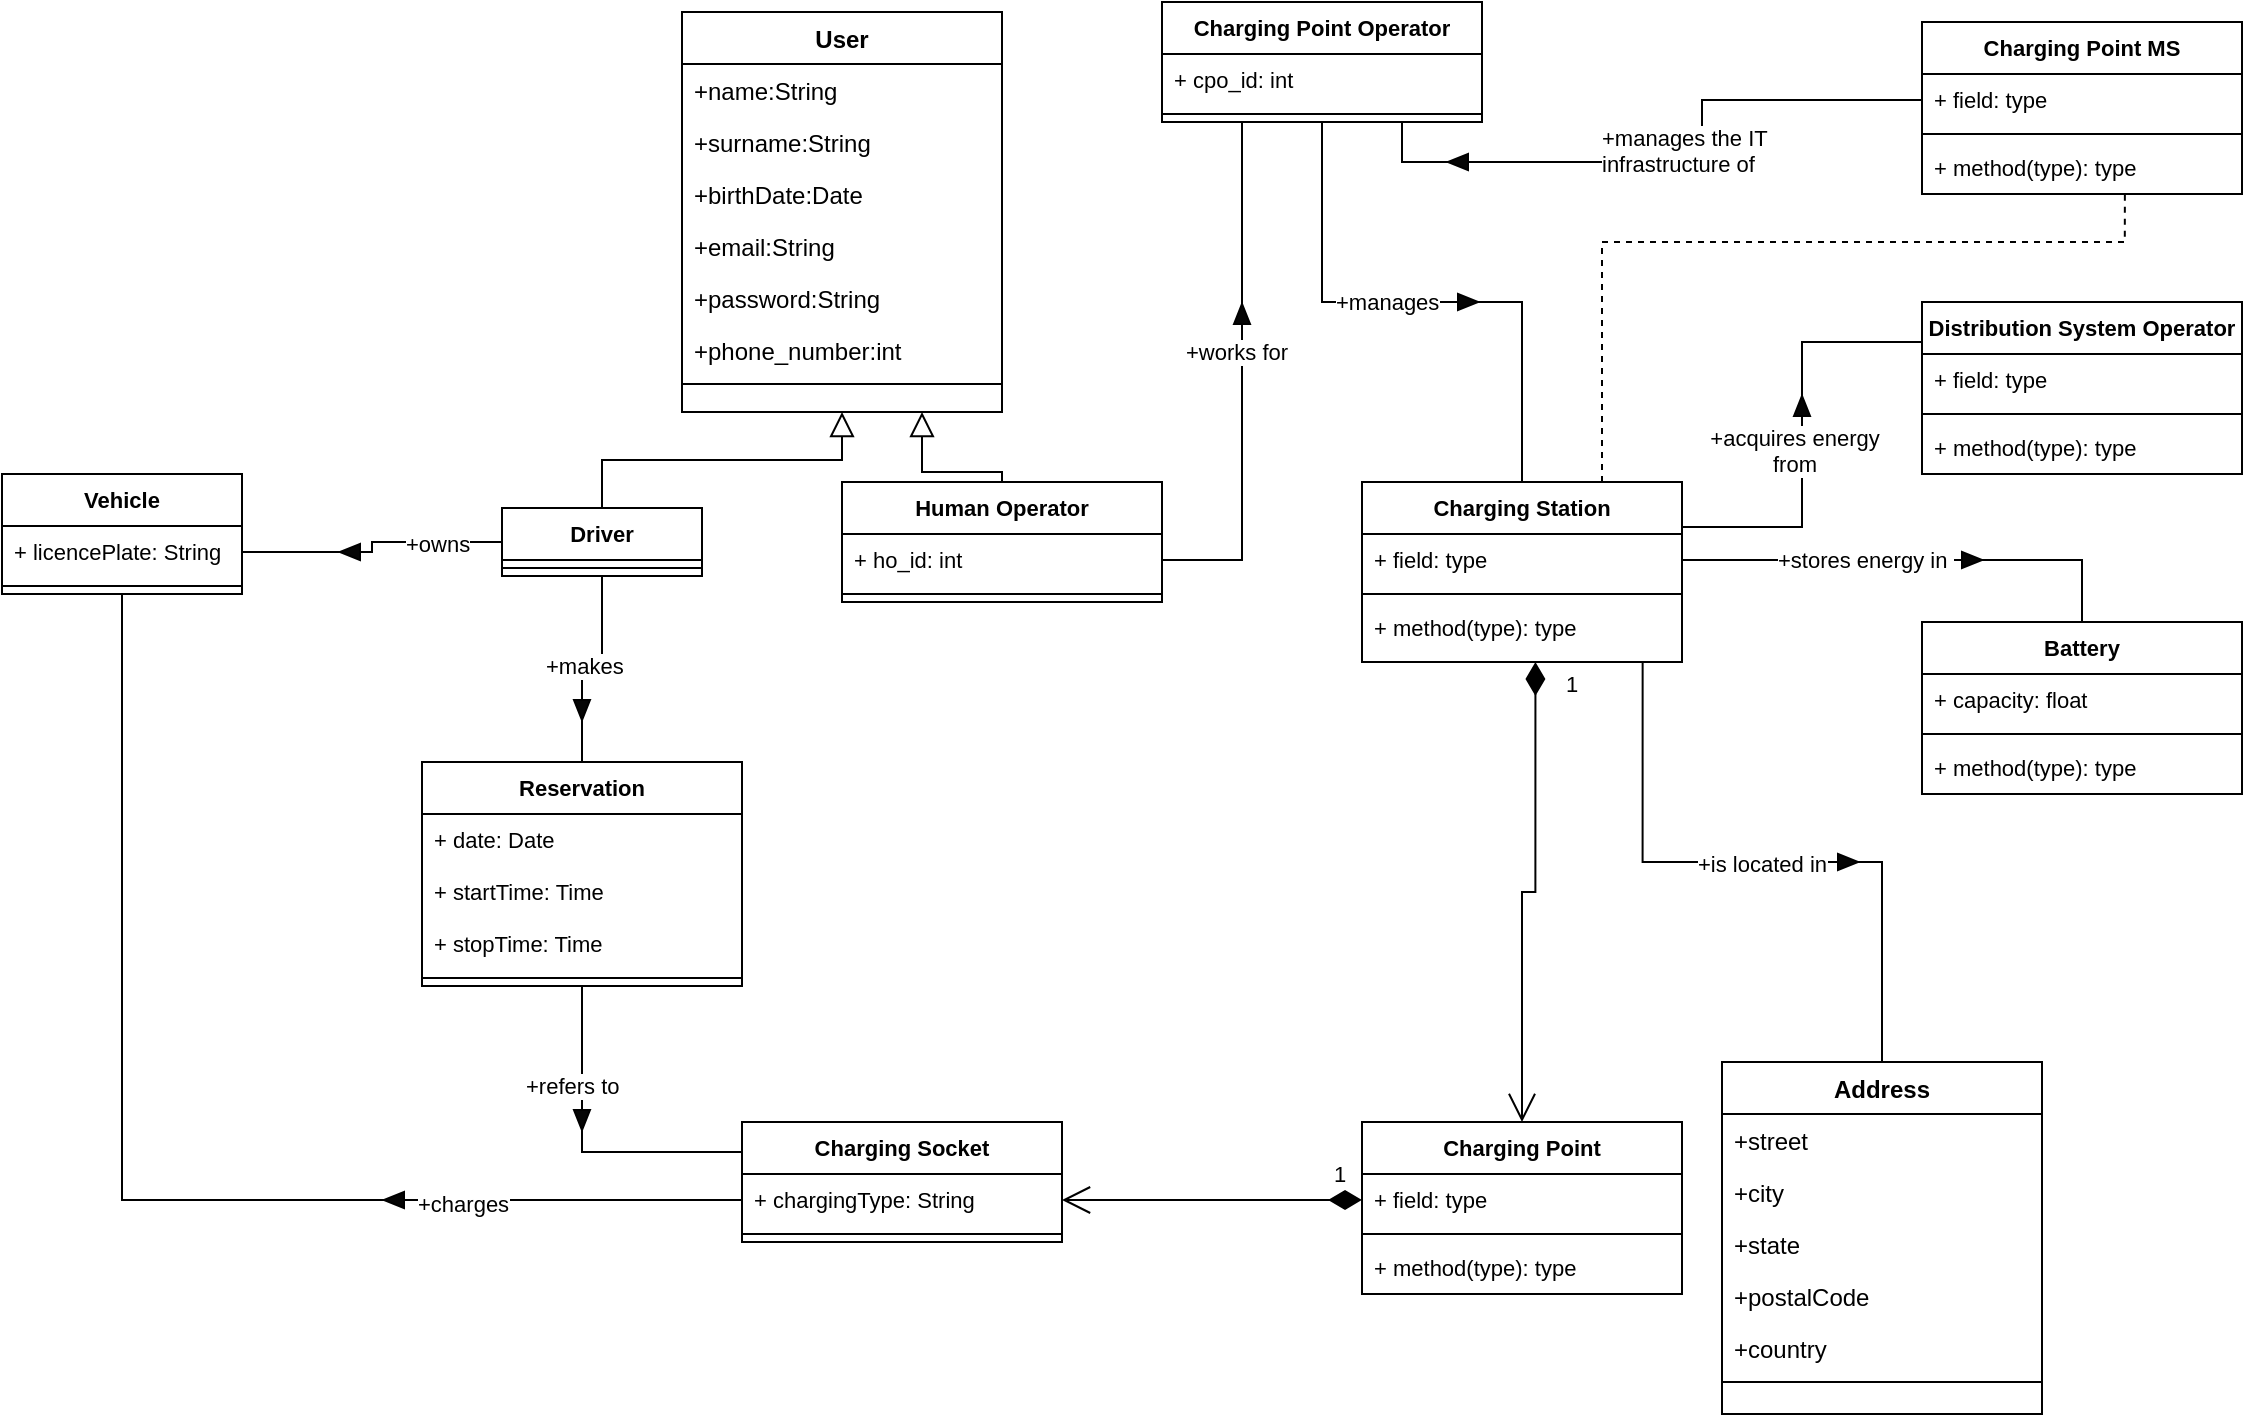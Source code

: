 <mxfile version="20.3.0" type="device"><diagram id="C5RBs43oDa-KdzZeNtuy" name="Page-1"><mxGraphModel dx="1219" dy="754" grid="1" gridSize="10" guides="1" tooltips="1" connect="1" arrows="1" fold="1" page="1" pageScale="1" pageWidth="1169" pageHeight="827" math="0" shadow="0"><root><mxCell id="WIyWlLk6GJQsqaUBKTNV-0"/><mxCell id="WIyWlLk6GJQsqaUBKTNV-1" parent="WIyWlLk6GJQsqaUBKTNV-0"/><mxCell id="-gSUmld8RynVR9rompUt-18" value="1" style="endArrow=open;html=1;endSize=12;startArrow=diamondThin;startSize=14;startFill=1;edgeStyle=orthogonalEdgeStyle;align=left;verticalAlign=bottom;rounded=0;entryX=1;entryY=0.5;entryDx=0;entryDy=0;exitX=0;exitY=0.5;exitDx=0;exitDy=0;" edge="1" parent="WIyWlLk6GJQsqaUBKTNV-1" source="gP7wIppbGPslYywjum40-162" target="gP7wIppbGPslYywjum40-129"><mxGeometry x="-0.787" y="-4" relative="1" as="geometry"><mxPoint x="750" y="540" as="sourcePoint"/><mxPoint x="710" y="620" as="targetPoint"/><mxPoint as="offset"/></mxGeometry></mxCell><mxCell id="zkfFHV4jXpPFQw0GAbJ--0" value="User" style="swimlane;fontStyle=1;align=center;verticalAlign=top;childLayout=stackLayout;horizontal=1;startSize=26;horizontalStack=0;resizeParent=1;resizeLast=0;collapsible=1;marginBottom=0;rounded=0;shadow=0;strokeWidth=1;" parent="WIyWlLk6GJQsqaUBKTNV-1" vertex="1"><mxGeometry x="360" y="85" width="160" height="200" as="geometry"><mxRectangle x="230" y="140" width="160" height="26" as="alternateBounds"/></mxGeometry></mxCell><mxCell id="zkfFHV4jXpPFQw0GAbJ--1" value="+name:String" style="text;align=left;verticalAlign=top;spacingLeft=4;spacingRight=4;overflow=hidden;rotatable=0;points=[[0,0.5],[1,0.5]];portConstraint=eastwest;" parent="zkfFHV4jXpPFQw0GAbJ--0" vertex="1"><mxGeometry y="26" width="160" height="26" as="geometry"/></mxCell><mxCell id="zkfFHV4jXpPFQw0GAbJ--2" value="+surname:String" style="text;align=left;verticalAlign=top;spacingLeft=4;spacingRight=4;overflow=hidden;rotatable=0;points=[[0,0.5],[1,0.5]];portConstraint=eastwest;rounded=0;shadow=0;html=0;" parent="zkfFHV4jXpPFQw0GAbJ--0" vertex="1"><mxGeometry y="52" width="160" height="26" as="geometry"/></mxCell><mxCell id="gP7wIppbGPslYywjum40-3" value="+birthDate:Date" style="text;align=left;verticalAlign=top;spacingLeft=4;spacingRight=4;overflow=hidden;rotatable=0;points=[[0,0.5],[1,0.5]];portConstraint=eastwest;rounded=0;shadow=0;html=0;" parent="zkfFHV4jXpPFQw0GAbJ--0" vertex="1"><mxGeometry y="78" width="160" height="26" as="geometry"/></mxCell><mxCell id="gP7wIppbGPslYywjum40-1" value="+email:String" style="text;align=left;verticalAlign=top;spacingLeft=4;spacingRight=4;overflow=hidden;rotatable=0;points=[[0,0.5],[1,0.5]];portConstraint=eastwest;rounded=0;shadow=0;html=0;" parent="zkfFHV4jXpPFQw0GAbJ--0" vertex="1"><mxGeometry y="104" width="160" height="26" as="geometry"/></mxCell><mxCell id="gP7wIppbGPslYywjum40-4" value="+password:String" style="text;align=left;verticalAlign=top;spacingLeft=4;spacingRight=4;overflow=hidden;rotatable=0;points=[[0,0.5],[1,0.5]];portConstraint=eastwest;rounded=0;shadow=0;html=0;" parent="zkfFHV4jXpPFQw0GAbJ--0" vertex="1"><mxGeometry y="130" width="160" height="26" as="geometry"/></mxCell><mxCell id="gP7wIppbGPslYywjum40-2" value="+phone_number:int" style="text;align=left;verticalAlign=top;spacingLeft=4;spacingRight=4;overflow=hidden;rotatable=0;points=[[0,0.5],[1,0.5]];portConstraint=eastwest;rounded=0;shadow=0;html=0;" parent="zkfFHV4jXpPFQw0GAbJ--0" vertex="1"><mxGeometry y="156" width="160" height="26" as="geometry"/></mxCell><mxCell id="zkfFHV4jXpPFQw0GAbJ--4" value="" style="line;html=1;strokeWidth=1;align=left;verticalAlign=middle;spacingTop=-1;spacingLeft=3;spacingRight=3;rotatable=0;labelPosition=right;points=[];portConstraint=eastwest;" parent="zkfFHV4jXpPFQw0GAbJ--0" vertex="1"><mxGeometry y="182" width="160" height="8" as="geometry"/></mxCell><mxCell id="gP7wIppbGPslYywjum40-139" style="edgeStyle=orthogonalEdgeStyle;shape=connector;rounded=0;orthogonalLoop=1;jettySize=auto;html=1;exitX=0.5;exitY=1;exitDx=0;exitDy=0;entryX=0.5;entryY=0;entryDx=0;entryDy=0;labelBackgroundColor=default;strokeColor=default;fontFamily=Helvetica;fontSize=11;fontColor=default;endArrow=none;endFill=0;" parent="WIyWlLk6GJQsqaUBKTNV-1" source="gP7wIppbGPslYywjum40-149" target="gP7wIppbGPslYywjum40-133" edge="1"><mxGeometry relative="1" as="geometry"><mxPoint x="340" y="375.0" as="sourcePoint"/></mxGeometry></mxCell><mxCell id="zkfFHV4jXpPFQw0GAbJ--12" value="" style="endArrow=block;endSize=10;endFill=0;shadow=0;strokeWidth=1;rounded=0;edgeStyle=elbowEdgeStyle;elbow=vertical;exitX=0.5;exitY=0;exitDx=0;exitDy=0;" parent="WIyWlLk6GJQsqaUBKTNV-1" source="gP7wIppbGPslYywjum40-149" target="zkfFHV4jXpPFQw0GAbJ--0" edge="1"><mxGeometry width="160" relative="1" as="geometry"><mxPoint x="340" y="325.0" as="sourcePoint"/><mxPoint x="340" y="168" as="targetPoint"/></mxGeometry></mxCell><mxCell id="zkfFHV4jXpPFQw0GAbJ--16" value="" style="endArrow=block;endSize=10;endFill=0;shadow=0;strokeWidth=1;rounded=0;edgeStyle=elbowEdgeStyle;elbow=vertical;exitX=0.5;exitY=0;exitDx=0;exitDy=0;" parent="WIyWlLk6GJQsqaUBKTNV-1" source="gP7wIppbGPslYywjum40-153" target="zkfFHV4jXpPFQw0GAbJ--0" edge="1"><mxGeometry width="160" relative="1" as="geometry"><mxPoint x="520" y="325.0" as="sourcePoint"/><mxPoint x="450" y="236" as="targetPoint"/><Array as="points"><mxPoint x="480" y="315"/><mxPoint x="480" y="285"/></Array></mxGeometry></mxCell><mxCell id="lK4Z87j9mmTDjbGB5mlA-12" style="edgeStyle=orthogonalEdgeStyle;shape=connector;rounded=0;orthogonalLoop=1;jettySize=auto;html=1;exitX=0.5;exitY=0;exitDx=0;exitDy=0;entryX=0.877;entryY=0.993;entryDx=0;entryDy=0;entryPerimeter=0;labelBackgroundColor=default;strokeColor=default;fontFamily=Helvetica;fontSize=11;fontColor=default;endArrow=none;" parent="WIyWlLk6GJQsqaUBKTNV-1" source="gP7wIppbGPslYywjum40-32" target="gP7wIppbGPslYywjum40-187" edge="1"><mxGeometry relative="1" as="geometry"/></mxCell><mxCell id="gP7wIppbGPslYywjum40-32" value="Address" style="swimlane;fontStyle=1;align=center;verticalAlign=top;childLayout=stackLayout;horizontal=1;startSize=26;horizontalStack=0;resizeParent=1;resizeLast=0;collapsible=1;marginBottom=0;rounded=0;shadow=0;strokeWidth=1;" parent="WIyWlLk6GJQsqaUBKTNV-1" vertex="1"><mxGeometry x="880" y="610" width="160" height="176" as="geometry"><mxRectangle x="550" y="140" width="160" height="26" as="alternateBounds"/></mxGeometry></mxCell><mxCell id="gP7wIppbGPslYywjum40-33" value="+street" style="text;align=left;verticalAlign=top;spacingLeft=4;spacingRight=4;overflow=hidden;rotatable=0;points=[[0,0.5],[1,0.5]];portConstraint=eastwest;" parent="gP7wIppbGPslYywjum40-32" vertex="1"><mxGeometry y="26" width="160" height="26" as="geometry"/></mxCell><mxCell id="gP7wIppbGPslYywjum40-34" value="+city" style="text;align=left;verticalAlign=top;spacingLeft=4;spacingRight=4;overflow=hidden;rotatable=0;points=[[0,0.5],[1,0.5]];portConstraint=eastwest;rounded=0;shadow=0;html=0;" parent="gP7wIppbGPslYywjum40-32" vertex="1"><mxGeometry y="52" width="160" height="26" as="geometry"/></mxCell><mxCell id="gP7wIppbGPslYywjum40-35" value="+state" style="text;align=left;verticalAlign=top;spacingLeft=4;spacingRight=4;overflow=hidden;rotatable=0;points=[[0,0.5],[1,0.5]];portConstraint=eastwest;rounded=0;shadow=0;html=0;" parent="gP7wIppbGPslYywjum40-32" vertex="1"><mxGeometry y="78" width="160" height="26" as="geometry"/></mxCell><mxCell id="gP7wIppbGPslYywjum40-36" value="+postalCode" style="text;align=left;verticalAlign=top;spacingLeft=4;spacingRight=4;overflow=hidden;rotatable=0;points=[[0,0.5],[1,0.5]];portConstraint=eastwest;rounded=0;shadow=0;html=0;" parent="gP7wIppbGPslYywjum40-32" vertex="1"><mxGeometry y="104" width="160" height="26" as="geometry"/></mxCell><mxCell id="gP7wIppbGPslYywjum40-37" value="+country" style="text;align=left;verticalAlign=top;spacingLeft=4;spacingRight=4;overflow=hidden;rotatable=0;points=[[0,0.5],[1,0.5]];portConstraint=eastwest;rounded=0;shadow=0;html=0;" parent="gP7wIppbGPslYywjum40-32" vertex="1"><mxGeometry y="130" width="160" height="26" as="geometry"/></mxCell><mxCell id="gP7wIppbGPslYywjum40-38" value="" style="line;html=1;strokeWidth=1;align=left;verticalAlign=middle;spacingTop=-1;spacingLeft=3;spacingRight=3;rotatable=0;labelPosition=right;points=[];portConstraint=eastwest;" parent="gP7wIppbGPslYywjum40-32" vertex="1"><mxGeometry y="156" width="160" height="8" as="geometry"/></mxCell><mxCell id="gP7wIppbGPslYywjum40-83" style="edgeStyle=orthogonalEdgeStyle;shape=connector;rounded=0;orthogonalLoop=1;jettySize=auto;html=1;exitX=0;exitY=0.5;exitDx=0;exitDy=0;entryX=0.5;entryY=1;entryDx=0;entryDy=0;labelBackgroundColor=default;strokeColor=default;fontFamily=Helvetica;fontSize=11;fontColor=default;endArrow=none;endFill=0;" parent="WIyWlLk6GJQsqaUBKTNV-1" source="gP7wIppbGPslYywjum40-129" target="gP7wIppbGPslYywjum40-157" edge="1"><mxGeometry relative="1" as="geometry"><mxPoint x="230" y="679" as="sourcePoint"/><mxPoint x="65" y="375" as="targetPoint"/></mxGeometry></mxCell><mxCell id="gP7wIppbGPslYywjum40-80" style="edgeStyle=orthogonalEdgeStyle;rounded=0;orthogonalLoop=1;jettySize=auto;html=1;exitX=1;exitY=0.5;exitDx=0;exitDy=0;entryX=0;entryY=0.5;entryDx=0;entryDy=0;endArrow=none;endFill=0;" parent="WIyWlLk6GJQsqaUBKTNV-1" source="gP7wIppbGPslYywjum40-158" target="gP7wIppbGPslYywjum40-149" edge="1"><mxGeometry relative="1" as="geometry"><mxPoint x="120" y="350" as="sourcePoint"/><mxPoint x="260" y="350.0" as="targetPoint"/></mxGeometry></mxCell><mxCell id="gP7wIppbGPslYywjum40-117" style="edgeStyle=orthogonalEdgeStyle;shape=connector;rounded=0;orthogonalLoop=1;jettySize=auto;html=1;exitX=0.75;exitY=1;exitDx=0;exitDy=0;labelBackgroundColor=default;strokeColor=default;fontFamily=Helvetica;fontSize=11;fontColor=default;endArrow=none;endFill=0;entryX=0;entryY=0.5;entryDx=0;entryDy=0;" parent="WIyWlLk6GJQsqaUBKTNV-1" source="lK4Z87j9mmTDjbGB5mlA-6" target="gP7wIppbGPslYywjum40-172" edge="1"><mxGeometry relative="1" as="geometry"><mxPoint x="600" y="364" as="sourcePoint"/><mxPoint x="730" y="190" as="targetPoint"/></mxGeometry></mxCell><mxCell id="gP7wIppbGPslYywjum40-128" value="Charging Socket" style="swimlane;fontStyle=1;align=center;verticalAlign=top;childLayout=stackLayout;horizontal=1;startSize=26;horizontalStack=0;resizeParent=1;resizeParentMax=0;resizeLast=0;collapsible=1;marginBottom=0;fontFamily=Helvetica;fontSize=11;fontColor=default;" parent="WIyWlLk6GJQsqaUBKTNV-1" vertex="1"><mxGeometry x="390" y="640" width="160" height="60" as="geometry"/></mxCell><mxCell id="gP7wIppbGPslYywjum40-129" value="+ chargingType: String" style="text;strokeColor=none;fillColor=none;align=left;verticalAlign=top;spacingLeft=4;spacingRight=4;overflow=hidden;rotatable=0;points=[[0,0.5],[1,0.5]];portConstraint=eastwest;fontFamily=Helvetica;fontSize=11;fontColor=default;" parent="gP7wIppbGPslYywjum40-128" vertex="1"><mxGeometry y="26" width="160" height="26" as="geometry"/></mxCell><mxCell id="gP7wIppbGPslYywjum40-130" value="" style="line;strokeWidth=1;fillColor=none;align=left;verticalAlign=middle;spacingTop=-1;spacingLeft=3;spacingRight=3;rotatable=0;labelPosition=right;points=[];portConstraint=eastwest;strokeColor=inherit;fontFamily=Helvetica;fontSize=11;fontColor=default;" parent="gP7wIppbGPslYywjum40-128" vertex="1"><mxGeometry y="52" width="160" height="8" as="geometry"/></mxCell><mxCell id="gP7wIppbGPslYywjum40-141" style="edgeStyle=orthogonalEdgeStyle;shape=connector;rounded=0;orthogonalLoop=1;jettySize=auto;html=1;exitX=0.5;exitY=1;exitDx=0;exitDy=0;entryX=0;entryY=0.25;entryDx=0;entryDy=0;labelBackgroundColor=default;strokeColor=default;fontFamily=Helvetica;fontSize=11;fontColor=default;endArrow=none;endFill=0;" parent="WIyWlLk6GJQsqaUBKTNV-1" source="gP7wIppbGPslYywjum40-133" target="gP7wIppbGPslYywjum40-128" edge="1"><mxGeometry relative="1" as="geometry"/></mxCell><mxCell id="gP7wIppbGPslYywjum40-133" value="Reservation" style="swimlane;fontStyle=1;align=center;verticalAlign=top;childLayout=stackLayout;horizontal=1;startSize=26;horizontalStack=0;resizeParent=1;resizeParentMax=0;resizeLast=0;collapsible=1;marginBottom=0;fontFamily=Helvetica;fontSize=11;fontColor=default;" parent="WIyWlLk6GJQsqaUBKTNV-1" vertex="1"><mxGeometry x="230" y="460" width="160" height="112" as="geometry"/></mxCell><mxCell id="gP7wIppbGPslYywjum40-134" value="+ date: Date&#10;" style="text;strokeColor=none;fillColor=none;align=left;verticalAlign=top;spacingLeft=4;spacingRight=4;overflow=hidden;rotatable=0;points=[[0,0.5],[1,0.5]];portConstraint=eastwest;fontFamily=Helvetica;fontSize=11;fontColor=default;" parent="gP7wIppbGPslYywjum40-133" vertex="1"><mxGeometry y="26" width="160" height="26" as="geometry"/></mxCell><mxCell id="gP7wIppbGPslYywjum40-137" value="+ startTime: Time&#10;" style="text;strokeColor=none;fillColor=none;align=left;verticalAlign=top;spacingLeft=4;spacingRight=4;overflow=hidden;rotatable=0;points=[[0,0.5],[1,0.5]];portConstraint=eastwest;fontFamily=Helvetica;fontSize=11;fontColor=default;" parent="gP7wIppbGPslYywjum40-133" vertex="1"><mxGeometry y="52" width="160" height="26" as="geometry"/></mxCell><mxCell id="gP7wIppbGPslYywjum40-138" value="+ stopTime: Time&#10;" style="text;strokeColor=none;fillColor=none;align=left;verticalAlign=top;spacingLeft=4;spacingRight=4;overflow=hidden;rotatable=0;points=[[0,0.5],[1,0.5]];portConstraint=eastwest;fontFamily=Helvetica;fontSize=11;fontColor=default;" parent="gP7wIppbGPslYywjum40-133" vertex="1"><mxGeometry y="78" width="160" height="26" as="geometry"/></mxCell><mxCell id="gP7wIppbGPslYywjum40-135" value="" style="line;strokeWidth=1;fillColor=none;align=left;verticalAlign=middle;spacingTop=-1;spacingLeft=3;spacingRight=3;rotatable=0;labelPosition=right;points=[];portConstraint=eastwest;strokeColor=inherit;fontFamily=Helvetica;fontSize=11;fontColor=default;" parent="gP7wIppbGPslYywjum40-133" vertex="1"><mxGeometry y="104" width="160" height="8" as="geometry"/></mxCell><mxCell id="gP7wIppbGPslYywjum40-140" value="+makes" style="edgeLabel;resizable=0;html=1;align=left;verticalAlign=bottom;" parent="WIyWlLk6GJQsqaUBKTNV-1" connectable="0" vertex="1"><mxGeometry x="290" y="420.0" as="geometry"/></mxCell><mxCell id="gP7wIppbGPslYywjum40-149" value="Driver" style="swimlane;fontStyle=1;align=center;verticalAlign=top;childLayout=stackLayout;horizontal=1;startSize=26;horizontalStack=0;resizeParent=1;resizeParentMax=0;resizeLast=0;collapsible=1;marginBottom=0;fontFamily=Helvetica;fontSize=11;fontColor=default;" parent="WIyWlLk6GJQsqaUBKTNV-1" vertex="1"><mxGeometry x="270" y="333" width="100" height="34" as="geometry"/></mxCell><mxCell id="gP7wIppbGPslYywjum40-151" value="" style="line;strokeWidth=1;fillColor=none;align=left;verticalAlign=middle;spacingTop=-1;spacingLeft=3;spacingRight=3;rotatable=0;labelPosition=right;points=[];portConstraint=eastwest;strokeColor=inherit;fontFamily=Helvetica;fontSize=11;fontColor=default;" parent="gP7wIppbGPslYywjum40-149" vertex="1"><mxGeometry y="26" width="100" height="8" as="geometry"/></mxCell><mxCell id="lK4Z87j9mmTDjbGB5mlA-9" style="edgeStyle=orthogonalEdgeStyle;rounded=0;orthogonalLoop=1;jettySize=auto;html=1;endArrow=none;endFill=0;exitX=1;exitY=0.5;exitDx=0;exitDy=0;entryX=0.25;entryY=1;entryDx=0;entryDy=0;" parent="WIyWlLk6GJQsqaUBKTNV-1" source="gP7wIppbGPslYywjum40-154" edge="1" target="lK4Z87j9mmTDjbGB5mlA-6"><mxGeometry relative="1" as="geometry"><mxPoint x="610" y="160" as="targetPoint"/><mxPoint x="630" y="380" as="sourcePoint"/></mxGeometry></mxCell><mxCell id="gP7wIppbGPslYywjum40-153" value="Human Operator" style="swimlane;fontStyle=1;align=center;verticalAlign=top;childLayout=stackLayout;horizontal=1;startSize=26;horizontalStack=0;resizeParent=1;resizeParentMax=0;resizeLast=0;collapsible=1;marginBottom=0;fontFamily=Helvetica;fontSize=11;fontColor=default;" parent="WIyWlLk6GJQsqaUBKTNV-1" vertex="1"><mxGeometry x="440" y="320" width="160" height="60" as="geometry"/></mxCell><mxCell id="gP7wIppbGPslYywjum40-154" value="+ ho_id: int" style="text;strokeColor=none;fillColor=none;align=left;verticalAlign=top;spacingLeft=4;spacingRight=4;overflow=hidden;rotatable=0;points=[[0,0.5],[1,0.5]];portConstraint=eastwest;fontFamily=Helvetica;fontSize=11;fontColor=default;" parent="gP7wIppbGPslYywjum40-153" vertex="1"><mxGeometry y="26" width="160" height="26" as="geometry"/></mxCell><mxCell id="gP7wIppbGPslYywjum40-155" value="" style="line;strokeWidth=1;fillColor=none;align=left;verticalAlign=middle;spacingTop=-1;spacingLeft=3;spacingRight=3;rotatable=0;labelPosition=right;points=[];portConstraint=eastwest;strokeColor=inherit;fontFamily=Helvetica;fontSize=11;fontColor=default;" parent="gP7wIppbGPslYywjum40-153" vertex="1"><mxGeometry y="52" width="160" height="8" as="geometry"/></mxCell><mxCell id="gP7wIppbGPslYywjum40-157" value="Vehicle" style="swimlane;fontStyle=1;align=center;verticalAlign=top;childLayout=stackLayout;horizontal=1;startSize=26;horizontalStack=0;resizeParent=1;resizeParentMax=0;resizeLast=0;collapsible=1;marginBottom=0;fontFamily=Helvetica;fontSize=11;fontColor=default;" parent="WIyWlLk6GJQsqaUBKTNV-1" vertex="1"><mxGeometry x="20" y="316" width="120" height="60" as="geometry"/></mxCell><mxCell id="gP7wIppbGPslYywjum40-158" value="+ licencePlate: String" style="text;strokeColor=none;fillColor=none;align=left;verticalAlign=top;spacingLeft=4;spacingRight=4;overflow=hidden;rotatable=0;points=[[0,0.5],[1,0.5]];portConstraint=eastwest;fontFamily=Helvetica;fontSize=11;fontColor=default;" parent="gP7wIppbGPslYywjum40-157" vertex="1"><mxGeometry y="26" width="120" height="26" as="geometry"/></mxCell><mxCell id="gP7wIppbGPslYywjum40-159" value="" style="line;strokeWidth=1;fillColor=none;align=left;verticalAlign=middle;spacingTop=-1;spacingLeft=3;spacingRight=3;rotatable=0;labelPosition=right;points=[];portConstraint=eastwest;strokeColor=inherit;fontFamily=Helvetica;fontSize=11;fontColor=default;" parent="gP7wIppbGPslYywjum40-157" vertex="1"><mxGeometry y="52" width="120" height="8" as="geometry"/></mxCell><mxCell id="gP7wIppbGPslYywjum40-161" value="Charging Point" style="swimlane;fontStyle=1;align=center;verticalAlign=top;childLayout=stackLayout;horizontal=1;startSize=26;horizontalStack=0;resizeParent=1;resizeParentMax=0;resizeLast=0;collapsible=1;marginBottom=0;fontFamily=Helvetica;fontSize=11;fontColor=default;" parent="WIyWlLk6GJQsqaUBKTNV-1" vertex="1"><mxGeometry x="700" y="640" width="160" height="86" as="geometry"/></mxCell><mxCell id="gP7wIppbGPslYywjum40-162" value="+ field: type" style="text;strokeColor=none;fillColor=none;align=left;verticalAlign=top;spacingLeft=4;spacingRight=4;overflow=hidden;rotatable=0;points=[[0,0.5],[1,0.5]];portConstraint=eastwest;fontFamily=Helvetica;fontSize=11;fontColor=default;" parent="gP7wIppbGPslYywjum40-161" vertex="1"><mxGeometry y="26" width="160" height="26" as="geometry"/></mxCell><mxCell id="gP7wIppbGPslYywjum40-163" value="" style="line;strokeWidth=1;fillColor=none;align=left;verticalAlign=middle;spacingTop=-1;spacingLeft=3;spacingRight=3;rotatable=0;labelPosition=right;points=[];portConstraint=eastwest;strokeColor=inherit;fontFamily=Helvetica;fontSize=11;fontColor=default;" parent="gP7wIppbGPslYywjum40-161" vertex="1"><mxGeometry y="52" width="160" height="8" as="geometry"/></mxCell><mxCell id="gP7wIppbGPslYywjum40-164" value="+ method(type): type" style="text;strokeColor=none;fillColor=none;align=left;verticalAlign=top;spacingLeft=4;spacingRight=4;overflow=hidden;rotatable=0;points=[[0,0.5],[1,0.5]];portConstraint=eastwest;fontFamily=Helvetica;fontSize=11;fontColor=default;" parent="gP7wIppbGPslYywjum40-161" vertex="1"><mxGeometry y="60" width="160" height="26" as="geometry"/></mxCell><mxCell id="gP7wIppbGPslYywjum40-166" value="" style="text;strokeColor=none;fillColor=none;align=left;verticalAlign=middle;spacingTop=-1;spacingLeft=4;spacingRight=4;rotatable=0;labelPosition=right;points=[];portConstraint=eastwest;fontFamily=Helvetica;fontSize=11;fontColor=default;" parent="WIyWlLk6GJQsqaUBKTNV-1" vertex="1"><mxGeometry x="480" y="440" width="20" height="14" as="geometry"/></mxCell><mxCell id="gP7wIppbGPslYywjum40-171" value="Charging Point MS" style="swimlane;fontStyle=1;align=center;verticalAlign=top;childLayout=stackLayout;horizontal=1;startSize=26;horizontalStack=0;resizeParent=1;resizeParentMax=0;resizeLast=0;collapsible=1;marginBottom=0;fontFamily=Helvetica;fontSize=11;fontColor=default;" parent="WIyWlLk6GJQsqaUBKTNV-1" vertex="1"><mxGeometry x="980" y="90" width="160" height="86" as="geometry"/></mxCell><mxCell id="gP7wIppbGPslYywjum40-172" value="+ field: type" style="text;strokeColor=none;fillColor=none;align=left;verticalAlign=top;spacingLeft=4;spacingRight=4;overflow=hidden;rotatable=0;points=[[0,0.5],[1,0.5]];portConstraint=eastwest;fontFamily=Helvetica;fontSize=11;fontColor=default;" parent="gP7wIppbGPslYywjum40-171" vertex="1"><mxGeometry y="26" width="160" height="26" as="geometry"/></mxCell><mxCell id="gP7wIppbGPslYywjum40-173" value="" style="line;strokeWidth=1;fillColor=none;align=left;verticalAlign=middle;spacingTop=-1;spacingLeft=3;spacingRight=3;rotatable=0;labelPosition=right;points=[];portConstraint=eastwest;strokeColor=inherit;fontFamily=Helvetica;fontSize=11;fontColor=default;" parent="gP7wIppbGPslYywjum40-171" vertex="1"><mxGeometry y="52" width="160" height="8" as="geometry"/></mxCell><mxCell id="gP7wIppbGPslYywjum40-174" value="+ method(type): type" style="text;strokeColor=none;fillColor=none;align=left;verticalAlign=top;spacingLeft=4;spacingRight=4;overflow=hidden;rotatable=0;points=[[0,0.5],[1,0.5]];portConstraint=eastwest;fontFamily=Helvetica;fontSize=11;fontColor=default;" parent="gP7wIppbGPslYywjum40-171" vertex="1"><mxGeometry y="60" width="160" height="26" as="geometry"/></mxCell><mxCell id="lK4Z87j9mmTDjbGB5mlA-14" style="edgeStyle=orthogonalEdgeStyle;shape=connector;rounded=0;orthogonalLoop=1;jettySize=auto;html=1;exitX=0;exitY=0;exitDx=0;exitDy=0;entryX=1;entryY=0.25;entryDx=0;entryDy=0;labelBackgroundColor=default;strokeColor=default;fontFamily=Helvetica;fontSize=11;fontColor=default;endArrow=none;" parent="WIyWlLk6GJQsqaUBKTNV-1" source="gP7wIppbGPslYywjum40-175" target="gP7wIppbGPslYywjum40-184" edge="1"><mxGeometry relative="1" as="geometry"><Array as="points"><mxPoint x="980" y="250"/><mxPoint x="920" y="250"/><mxPoint x="920" y="342"/></Array></mxGeometry></mxCell><mxCell id="gP7wIppbGPslYywjum40-175" value="Distribution System Operator" style="swimlane;fontStyle=1;align=center;verticalAlign=top;childLayout=stackLayout;horizontal=1;startSize=26;horizontalStack=0;resizeParent=1;resizeParentMax=0;resizeLast=0;collapsible=1;marginBottom=0;fontFamily=Helvetica;fontSize=11;fontColor=default;" parent="WIyWlLk6GJQsqaUBKTNV-1" vertex="1"><mxGeometry x="980" y="230" width="160" height="86" as="geometry"/></mxCell><mxCell id="gP7wIppbGPslYywjum40-176" value="+ field: type" style="text;strokeColor=none;fillColor=none;align=left;verticalAlign=top;spacingLeft=4;spacingRight=4;overflow=hidden;rotatable=0;points=[[0,0.5],[1,0.5]];portConstraint=eastwest;fontFamily=Helvetica;fontSize=11;fontColor=default;" parent="gP7wIppbGPslYywjum40-175" vertex="1"><mxGeometry y="26" width="160" height="26" as="geometry"/></mxCell><mxCell id="gP7wIppbGPslYywjum40-177" value="" style="line;strokeWidth=1;fillColor=none;align=left;verticalAlign=middle;spacingTop=-1;spacingLeft=3;spacingRight=3;rotatable=0;labelPosition=right;points=[];portConstraint=eastwest;strokeColor=inherit;fontFamily=Helvetica;fontSize=11;fontColor=default;" parent="gP7wIppbGPslYywjum40-175" vertex="1"><mxGeometry y="52" width="160" height="8" as="geometry"/></mxCell><mxCell id="gP7wIppbGPslYywjum40-178" value="+ method(type): type" style="text;strokeColor=none;fillColor=none;align=left;verticalAlign=top;spacingLeft=4;spacingRight=4;overflow=hidden;rotatable=0;points=[[0,0.5],[1,0.5]];portConstraint=eastwest;fontFamily=Helvetica;fontSize=11;fontColor=default;" parent="gP7wIppbGPslYywjum40-175" vertex="1"><mxGeometry y="60" width="160" height="26" as="geometry"/></mxCell><mxCell id="gP7wIppbGPslYywjum40-179" value="Battery" style="swimlane;fontStyle=1;align=center;verticalAlign=top;childLayout=stackLayout;horizontal=1;startSize=26;horizontalStack=0;resizeParent=1;resizeParentMax=0;resizeLast=0;collapsible=1;marginBottom=0;fontFamily=Helvetica;fontSize=11;fontColor=default;" parent="WIyWlLk6GJQsqaUBKTNV-1" vertex="1"><mxGeometry x="980" y="390" width="160" height="86" as="geometry"/></mxCell><mxCell id="gP7wIppbGPslYywjum40-183" value="+ capacity: float" style="text;strokeColor=none;fillColor=none;align=left;verticalAlign=top;spacingLeft=4;spacingRight=4;overflow=hidden;rotatable=0;points=[[0,0.5],[1,0.5]];portConstraint=eastwest;fontFamily=Helvetica;fontSize=11;fontColor=default;" parent="gP7wIppbGPslYywjum40-179" vertex="1"><mxGeometry y="26" width="160" height="26" as="geometry"/></mxCell><mxCell id="gP7wIppbGPslYywjum40-181" value="" style="line;strokeWidth=1;fillColor=none;align=left;verticalAlign=middle;spacingTop=-1;spacingLeft=3;spacingRight=3;rotatable=0;labelPosition=right;points=[];portConstraint=eastwest;strokeColor=inherit;fontFamily=Helvetica;fontSize=11;fontColor=default;" parent="gP7wIppbGPslYywjum40-179" vertex="1"><mxGeometry y="52" width="160" height="8" as="geometry"/></mxCell><mxCell id="gP7wIppbGPslYywjum40-182" value="+ method(type): type" style="text;strokeColor=none;fillColor=none;align=left;verticalAlign=top;spacingLeft=4;spacingRight=4;overflow=hidden;rotatable=0;points=[[0,0.5],[1,0.5]];portConstraint=eastwest;fontFamily=Helvetica;fontSize=11;fontColor=default;" parent="gP7wIppbGPslYywjum40-179" vertex="1"><mxGeometry y="60" width="160" height="26" as="geometry"/></mxCell><mxCell id="lK4Z87j9mmTDjbGB5mlA-16" style="edgeStyle=orthogonalEdgeStyle;shape=connector;rounded=0;orthogonalLoop=1;jettySize=auto;html=1;exitX=0.75;exitY=0;exitDx=0;exitDy=0;labelBackgroundColor=default;strokeColor=default;fontFamily=Helvetica;fontSize=11;fontColor=default;endArrow=none;entryX=0.634;entryY=0.978;entryDx=0;entryDy=0;entryPerimeter=0;dashed=1;" parent="WIyWlLk6GJQsqaUBKTNV-1" source="gP7wIppbGPslYywjum40-184" target="gP7wIppbGPslYywjum40-174" edge="1"><mxGeometry relative="1" as="geometry"><mxPoint x="890" y="190" as="targetPoint"/><Array as="points"><mxPoint x="820" y="200"/><mxPoint x="1081" y="200"/></Array></mxGeometry></mxCell><mxCell id="gP7wIppbGPslYywjum40-184" value="Charging Station" style="swimlane;fontStyle=1;align=center;verticalAlign=top;childLayout=stackLayout;horizontal=1;startSize=26;horizontalStack=0;resizeParent=1;resizeParentMax=0;resizeLast=0;collapsible=1;marginBottom=0;fontFamily=Helvetica;fontSize=11;fontColor=default;" parent="WIyWlLk6GJQsqaUBKTNV-1" vertex="1"><mxGeometry x="700" y="320" width="160" height="90" as="geometry"/></mxCell><mxCell id="gP7wIppbGPslYywjum40-185" value="+ field: type" style="text;strokeColor=none;fillColor=none;align=left;verticalAlign=top;spacingLeft=4;spacingRight=4;overflow=hidden;rotatable=0;points=[[0,0.5],[1,0.5]];portConstraint=eastwest;fontFamily=Helvetica;fontSize=11;fontColor=default;" parent="gP7wIppbGPslYywjum40-184" vertex="1"><mxGeometry y="26" width="160" height="26" as="geometry"/></mxCell><mxCell id="gP7wIppbGPslYywjum40-186" value="" style="line;strokeWidth=1;fillColor=none;align=left;verticalAlign=middle;spacingTop=-1;spacingLeft=3;spacingRight=3;rotatable=0;labelPosition=right;points=[];portConstraint=eastwest;strokeColor=inherit;fontFamily=Helvetica;fontSize=11;fontColor=default;" parent="gP7wIppbGPslYywjum40-184" vertex="1"><mxGeometry y="52" width="160" height="8" as="geometry"/></mxCell><mxCell id="gP7wIppbGPslYywjum40-187" value="+ method(type): type" style="text;strokeColor=none;fillColor=none;align=left;verticalAlign=top;spacingLeft=4;spacingRight=4;overflow=hidden;rotatable=0;points=[[0,0.5],[1,0.5]];portConstraint=eastwest;fontFamily=Helvetica;fontSize=11;fontColor=default;" parent="gP7wIppbGPslYywjum40-184" vertex="1"><mxGeometry y="60" width="160" height="30" as="geometry"/></mxCell><mxCell id="lK4Z87j9mmTDjbGB5mlA-10" style="edgeStyle=orthogonalEdgeStyle;shape=connector;rounded=0;orthogonalLoop=1;jettySize=auto;html=1;exitX=0.5;exitY=1;exitDx=0;exitDy=0;entryX=0.5;entryY=0;entryDx=0;entryDy=0;labelBackgroundColor=default;strokeColor=default;fontFamily=Helvetica;fontSize=11;fontColor=default;endArrow=none;" parent="WIyWlLk6GJQsqaUBKTNV-1" source="lK4Z87j9mmTDjbGB5mlA-6" target="gP7wIppbGPslYywjum40-184" edge="1"><mxGeometry relative="1" as="geometry"/></mxCell><mxCell id="lK4Z87j9mmTDjbGB5mlA-6" value="Charging Point Operator&#10;" style="swimlane;fontStyle=1;align=center;verticalAlign=top;childLayout=stackLayout;horizontal=1;startSize=26;horizontalStack=0;resizeParent=1;resizeParentMax=0;resizeLast=0;collapsible=1;marginBottom=0;fontFamily=Helvetica;fontSize=11;fontColor=default;" parent="WIyWlLk6GJQsqaUBKTNV-1" vertex="1"><mxGeometry x="600" y="80" width="160" height="60" as="geometry"/></mxCell><mxCell id="lK4Z87j9mmTDjbGB5mlA-7" value="+ cpo_id: int" style="text;strokeColor=none;fillColor=none;align=left;verticalAlign=top;spacingLeft=4;spacingRight=4;overflow=hidden;rotatable=0;points=[[0,0.5],[1,0.5]];portConstraint=eastwest;fontFamily=Helvetica;fontSize=11;fontColor=default;" parent="lK4Z87j9mmTDjbGB5mlA-6" vertex="1"><mxGeometry y="26" width="160" height="26" as="geometry"/></mxCell><mxCell id="lK4Z87j9mmTDjbGB5mlA-8" value="" style="line;strokeWidth=1;fillColor=none;align=left;verticalAlign=middle;spacingTop=-1;spacingLeft=3;spacingRight=3;rotatable=0;labelPosition=right;points=[];portConstraint=eastwest;strokeColor=inherit;fontFamily=Helvetica;fontSize=11;fontColor=default;" parent="lK4Z87j9mmTDjbGB5mlA-6" vertex="1"><mxGeometry y="52" width="160" height="8" as="geometry"/></mxCell><mxCell id="lK4Z87j9mmTDjbGB5mlA-13" style="edgeStyle=orthogonalEdgeStyle;shape=connector;rounded=0;orthogonalLoop=1;jettySize=auto;html=1;exitX=1;exitY=0.5;exitDx=0;exitDy=0;entryX=0.5;entryY=0;entryDx=0;entryDy=0;labelBackgroundColor=default;strokeColor=default;fontFamily=Helvetica;fontSize=11;fontColor=default;endArrow=none;" parent="WIyWlLk6GJQsqaUBKTNV-1" source="gP7wIppbGPslYywjum40-185" target="gP7wIppbGPslYywjum40-179" edge="1"><mxGeometry relative="1" as="geometry"/></mxCell><mxCell id="-gSUmld8RynVR9rompUt-0" value="+charges" style="edgeLabel;resizable=0;html=1;align=left;verticalAlign=bottom;rotation=0;" connectable="0" vertex="1" parent="WIyWlLk6GJQsqaUBKTNV-1"><mxGeometry x="220" y="680.0" as="geometry"><mxPoint x="6" y="9" as="offset"/></mxGeometry></mxCell><mxCell id="-gSUmld8RynVR9rompUt-1" value="" style="triangle;whiteSpace=wrap;html=1;fillColor=#050505;direction=west;" vertex="1" parent="WIyWlLk6GJQsqaUBKTNV-1"><mxGeometry x="211" y="675" width="10" height="8" as="geometry"/></mxCell><mxCell id="-gSUmld8RynVR9rompUt-3" value="" style="triangle;whiteSpace=wrap;html=1;fillColor=#050505;direction=south;" vertex="1" parent="WIyWlLk6GJQsqaUBKTNV-1"><mxGeometry x="306" y="429" width="8" height="10" as="geometry"/></mxCell><mxCell id="-gSUmld8RynVR9rompUt-4" value="" style="triangle;whiteSpace=wrap;html=1;fillColor=#050505;direction=east;rotation=-180;" vertex="1" parent="WIyWlLk6GJQsqaUBKTNV-1"><mxGeometry x="189" y="351" width="10" height="8" as="geometry"/></mxCell><mxCell id="-gSUmld8RynVR9rompUt-5" value="+owns" style="edgeLabel;resizable=0;html=1;align=left;verticalAlign=bottom;" connectable="0" vertex="1" parent="WIyWlLk6GJQsqaUBKTNV-1"><mxGeometry x="220" y="359.0" as="geometry"/></mxCell><mxCell id="-gSUmld8RynVR9rompUt-13" value="" style="triangle;whiteSpace=wrap;html=1;fillColor=#050505;direction=south;" vertex="1" parent="WIyWlLk6GJQsqaUBKTNV-1"><mxGeometry x="306" y="634" width="8" height="10" as="geometry"/></mxCell><mxCell id="-gSUmld8RynVR9rompUt-12" value="+refers to&amp;nbsp;" style="edgeLabel;resizable=0;html=1;align=left;verticalAlign=bottom;" connectable="0" vertex="1" parent="WIyWlLk6GJQsqaUBKTNV-1"><mxGeometry x="280" y="630.0" as="geometry"/></mxCell><mxCell id="-gSUmld8RynVR9rompUt-19" value="1" style="endArrow=open;html=1;endSize=12;startArrow=diamondThin;startSize=14;startFill=1;edgeStyle=orthogonalEdgeStyle;align=left;verticalAlign=bottom;rounded=0;entryX=0.5;entryY=0;entryDx=0;entryDy=0;exitX=0.542;exitY=1;exitDx=0;exitDy=0;exitPerimeter=0;" edge="1" parent="WIyWlLk6GJQsqaUBKTNV-1" source="gP7wIppbGPslYywjum40-187" target="gP7wIppbGPslYywjum40-161"><mxGeometry x="-0.831" y="13" relative="1" as="geometry"><mxPoint x="770" y="430" as="sourcePoint"/><mxPoint x="610" y="571.31" as="targetPoint"/><mxPoint as="offset"/></mxGeometry></mxCell><mxCell id="-gSUmld8RynVR9rompUt-28" value="+is located in" style="edgeLabel;resizable=0;html=1;align=left;verticalAlign=bottom;rotation=0;" connectable="0" vertex="1" parent="WIyWlLk6GJQsqaUBKTNV-1"><mxGeometry x="860" y="510.0" as="geometry"><mxPoint x="6" y="9" as="offset"/></mxGeometry></mxCell><mxCell id="-gSUmld8RynVR9rompUt-29" value="" style="triangle;whiteSpace=wrap;html=1;fillColor=#050505;direction=east;" vertex="1" parent="WIyWlLk6GJQsqaUBKTNV-1"><mxGeometry x="938" y="506" width="10" height="8" as="geometry"/></mxCell><mxCell id="-gSUmld8RynVR9rompUt-33" value="+stores energy in&amp;nbsp;" style="edgeLabel;resizable=0;html=1;align=left;verticalAlign=bottom;rotation=0;" connectable="0" vertex="1" parent="WIyWlLk6GJQsqaUBKTNV-1"><mxGeometry x="900" y="358.0" as="geometry"><mxPoint x="6" y="9" as="offset"/></mxGeometry></mxCell><mxCell id="-gSUmld8RynVR9rompUt-34" value="" style="triangle;whiteSpace=wrap;html=1;fillColor=#050505;direction=east;" vertex="1" parent="WIyWlLk6GJQsqaUBKTNV-1"><mxGeometry x="1000" y="355" width="10" height="8" as="geometry"/></mxCell><mxCell id="-gSUmld8RynVR9rompUt-35" value="+works for" style="edgeLabel;resizable=0;html=1;align=left;verticalAlign=bottom;" connectable="0" vertex="1" parent="WIyWlLk6GJQsqaUBKTNV-1"><mxGeometry x="610" y="263.5" as="geometry"/></mxCell><mxCell id="-gSUmld8RynVR9rompUt-36" value="" style="triangle;whiteSpace=wrap;html=1;fillColor=#050505;direction=south;rotation=-180;" vertex="1" parent="WIyWlLk6GJQsqaUBKTNV-1"><mxGeometry x="636" y="231" width="8" height="10" as="geometry"/></mxCell><mxCell id="-gSUmld8RynVR9rompUt-38" value="+manages" style="edgeLabel;resizable=0;html=1;align=left;verticalAlign=bottom;" connectable="0" vertex="1" parent="WIyWlLk6GJQsqaUBKTNV-1"><mxGeometry x="685" y="238.5" as="geometry"/></mxCell><mxCell id="-gSUmld8RynVR9rompUt-39" value="" style="triangle;whiteSpace=wrap;html=1;fillColor=#050505;direction=south;rotation=-90;" vertex="1" parent="WIyWlLk6GJQsqaUBKTNV-1"><mxGeometry x="749" y="225" width="8" height="10" as="geometry"/></mxCell><mxCell id="-gSUmld8RynVR9rompUt-48" value="+manages the IT &lt;br&gt;infrastructure of" style="edgeLabel;resizable=0;html=1;align=left;verticalAlign=bottom;rotation=0;" connectable="0" vertex="1" parent="WIyWlLk6GJQsqaUBKTNV-1"><mxGeometry x="812" y="160.0" as="geometry"><mxPoint x="6" y="9" as="offset"/></mxGeometry></mxCell><mxCell id="-gSUmld8RynVR9rompUt-49" value="" style="triangle;whiteSpace=wrap;html=1;fillColor=#050505;direction=east;rotation=-180;" vertex="1" parent="WIyWlLk6GJQsqaUBKTNV-1"><mxGeometry x="743" y="156" width="10" height="8" as="geometry"/></mxCell><mxCell id="-gSUmld8RynVR9rompUt-50" value="+acquires energy&lt;br&gt;from" style="edgeLabel;resizable=0;html=1;align=center;verticalAlign=bottom;rotation=0;labelBackgroundColor=#FFFFFF;" connectable="0" vertex="1" parent="WIyWlLk6GJQsqaUBKTNV-1"><mxGeometry x="910" y="310.0" as="geometry"><mxPoint x="6" y="9" as="offset"/></mxGeometry></mxCell><mxCell id="-gSUmld8RynVR9rompUt-51" value="" style="triangle;whiteSpace=wrap;html=1;fillColor=#050505;direction=east;rotation=-90;" vertex="1" parent="WIyWlLk6GJQsqaUBKTNV-1"><mxGeometry x="915" y="278" width="10" height="8" as="geometry"/></mxCell></root></mxGraphModel></diagram></mxfile>